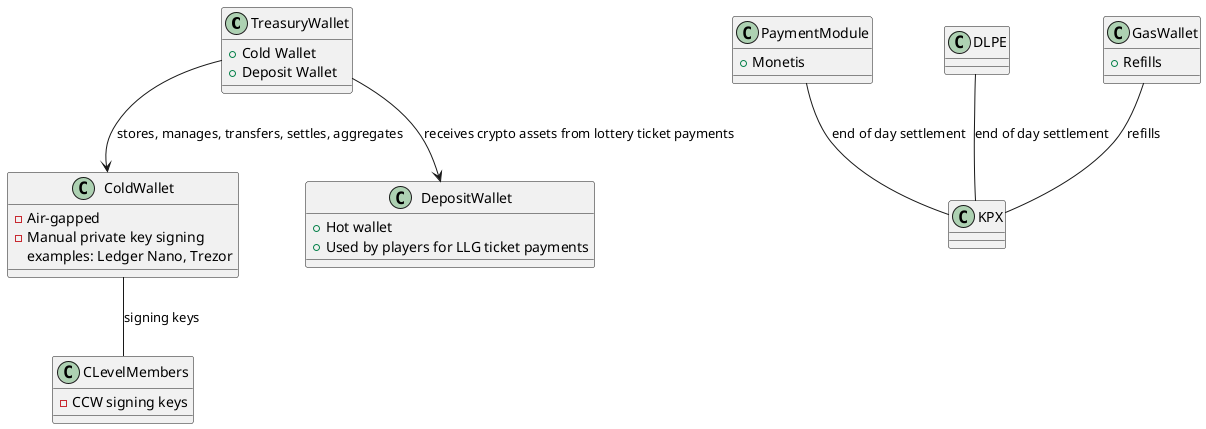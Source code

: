 @startuml
!define RECTANGLE class

RECTANGLE TreasuryWallet {
  + Cold Wallet
  + Deposit Wallet
}

RECTANGLE ColdWallet {
  - Air-gapped
  - Manual private key signing
  examples: Ledger Nano, Trezor
}

RECTANGLE DepositWallet {
  + Hot wallet
  + Used by players for LLG ticket payments
}

RECTANGLE PaymentModule {
  + Monetis
}

RECTANGLE KPX {
}

RECTANGLE DLPE {
}

RECTANGLE GasWallet {
  + Refills
}

class CLevelMembers {
  - CCW signing keys
}

TreasuryWallet --> ColdWallet : stores, manages, transfers, settles, aggregates
TreasuryWallet --> DepositWallet : receives crypto assets from lottery ticket payments
ColdWallet -- CLevelMembers : signing keys
PaymentModule -- KPX : end of day settlement
DLPE -- KPX : end of day settlement
GasWallet -- KPX : refills

@enduml
